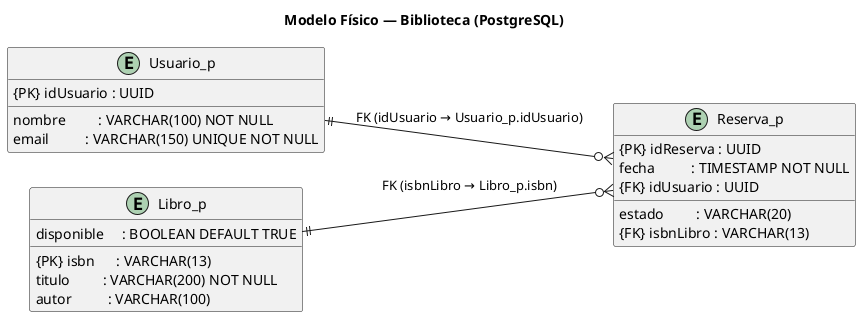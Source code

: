 @startuml
skinparam shadowing false
left to right direction
title Modelo Físico — Biblioteca (PostgreSQL)

entity Usuario_p {
  {PK} idUsuario : UUID
  nombre         : VARCHAR(100) NOT NULL
  email          : VARCHAR(150) UNIQUE NOT NULL
}

entity Libro_p {
  {PK} isbn      : VARCHAR(13)
  titulo         : VARCHAR(200) NOT NULL
  autor          : VARCHAR(100)
  disponible     : BOOLEAN DEFAULT TRUE
}

entity Reserva_p {
  {PK} idReserva : UUID
  fecha          : TIMESTAMP NOT NULL
  estado         : VARCHAR(20)
  {FK} idUsuario : UUID
  {FK} isbnLibro : VARCHAR(13)
}

Usuario_p ||--o{ Reserva_p : FK (idUsuario → Usuario_p.idUsuario)
Libro_p   ||--o{ Reserva_p : FK (isbnLibro → Libro_p.isbn)
@enduml
